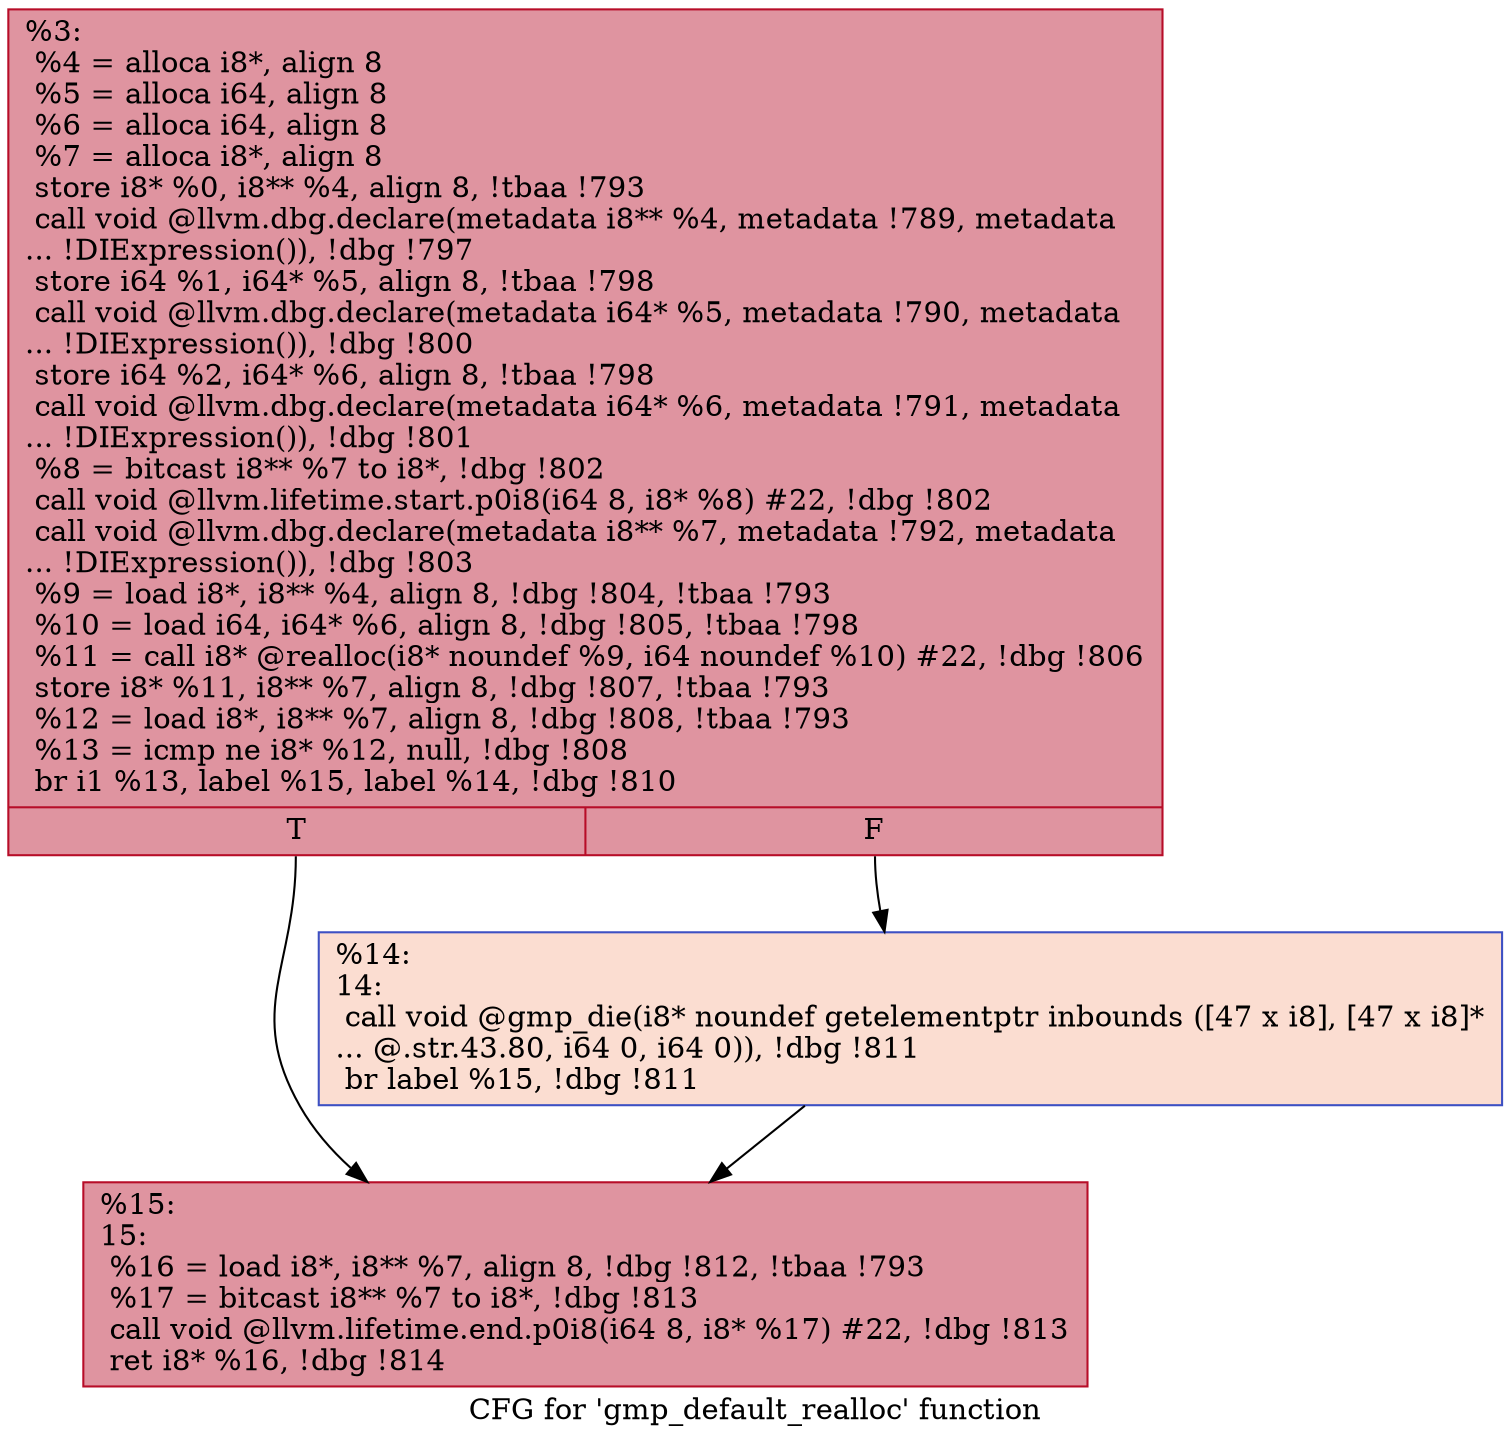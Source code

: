 digraph "CFG for 'gmp_default_realloc' function" {
	label="CFG for 'gmp_default_realloc' function";

	Node0x25595e0 [shape=record,color="#b70d28ff", style=filled, fillcolor="#b70d2870",label="{%3:\l  %4 = alloca i8*, align 8\l  %5 = alloca i64, align 8\l  %6 = alloca i64, align 8\l  %7 = alloca i8*, align 8\l  store i8* %0, i8** %4, align 8, !tbaa !793\l  call void @llvm.dbg.declare(metadata i8** %4, metadata !789, metadata\l... !DIExpression()), !dbg !797\l  store i64 %1, i64* %5, align 8, !tbaa !798\l  call void @llvm.dbg.declare(metadata i64* %5, metadata !790, metadata\l... !DIExpression()), !dbg !800\l  store i64 %2, i64* %6, align 8, !tbaa !798\l  call void @llvm.dbg.declare(metadata i64* %6, metadata !791, metadata\l... !DIExpression()), !dbg !801\l  %8 = bitcast i8** %7 to i8*, !dbg !802\l  call void @llvm.lifetime.start.p0i8(i64 8, i8* %8) #22, !dbg !802\l  call void @llvm.dbg.declare(metadata i8** %7, metadata !792, metadata\l... !DIExpression()), !dbg !803\l  %9 = load i8*, i8** %4, align 8, !dbg !804, !tbaa !793\l  %10 = load i64, i64* %6, align 8, !dbg !805, !tbaa !798\l  %11 = call i8* @realloc(i8* noundef %9, i64 noundef %10) #22, !dbg !806\l  store i8* %11, i8** %7, align 8, !dbg !807, !tbaa !793\l  %12 = load i8*, i8** %7, align 8, !dbg !808, !tbaa !793\l  %13 = icmp ne i8* %12, null, !dbg !808\l  br i1 %13, label %15, label %14, !dbg !810\l|{<s0>T|<s1>F}}"];
	Node0x25595e0:s0 -> Node0x2559680;
	Node0x25595e0:s1 -> Node0x2559630;
	Node0x2559630 [shape=record,color="#3d50c3ff", style=filled, fillcolor="#f7b39670",label="{%14:\l14:                                               \l  call void @gmp_die(i8* noundef getelementptr inbounds ([47 x i8], [47 x i8]*\l... @.str.43.80, i64 0, i64 0)), !dbg !811\l  br label %15, !dbg !811\l}"];
	Node0x2559630 -> Node0x2559680;
	Node0x2559680 [shape=record,color="#b70d28ff", style=filled, fillcolor="#b70d2870",label="{%15:\l15:                                               \l  %16 = load i8*, i8** %7, align 8, !dbg !812, !tbaa !793\l  %17 = bitcast i8** %7 to i8*, !dbg !813\l  call void @llvm.lifetime.end.p0i8(i64 8, i8* %17) #22, !dbg !813\l  ret i8* %16, !dbg !814\l}"];
}
